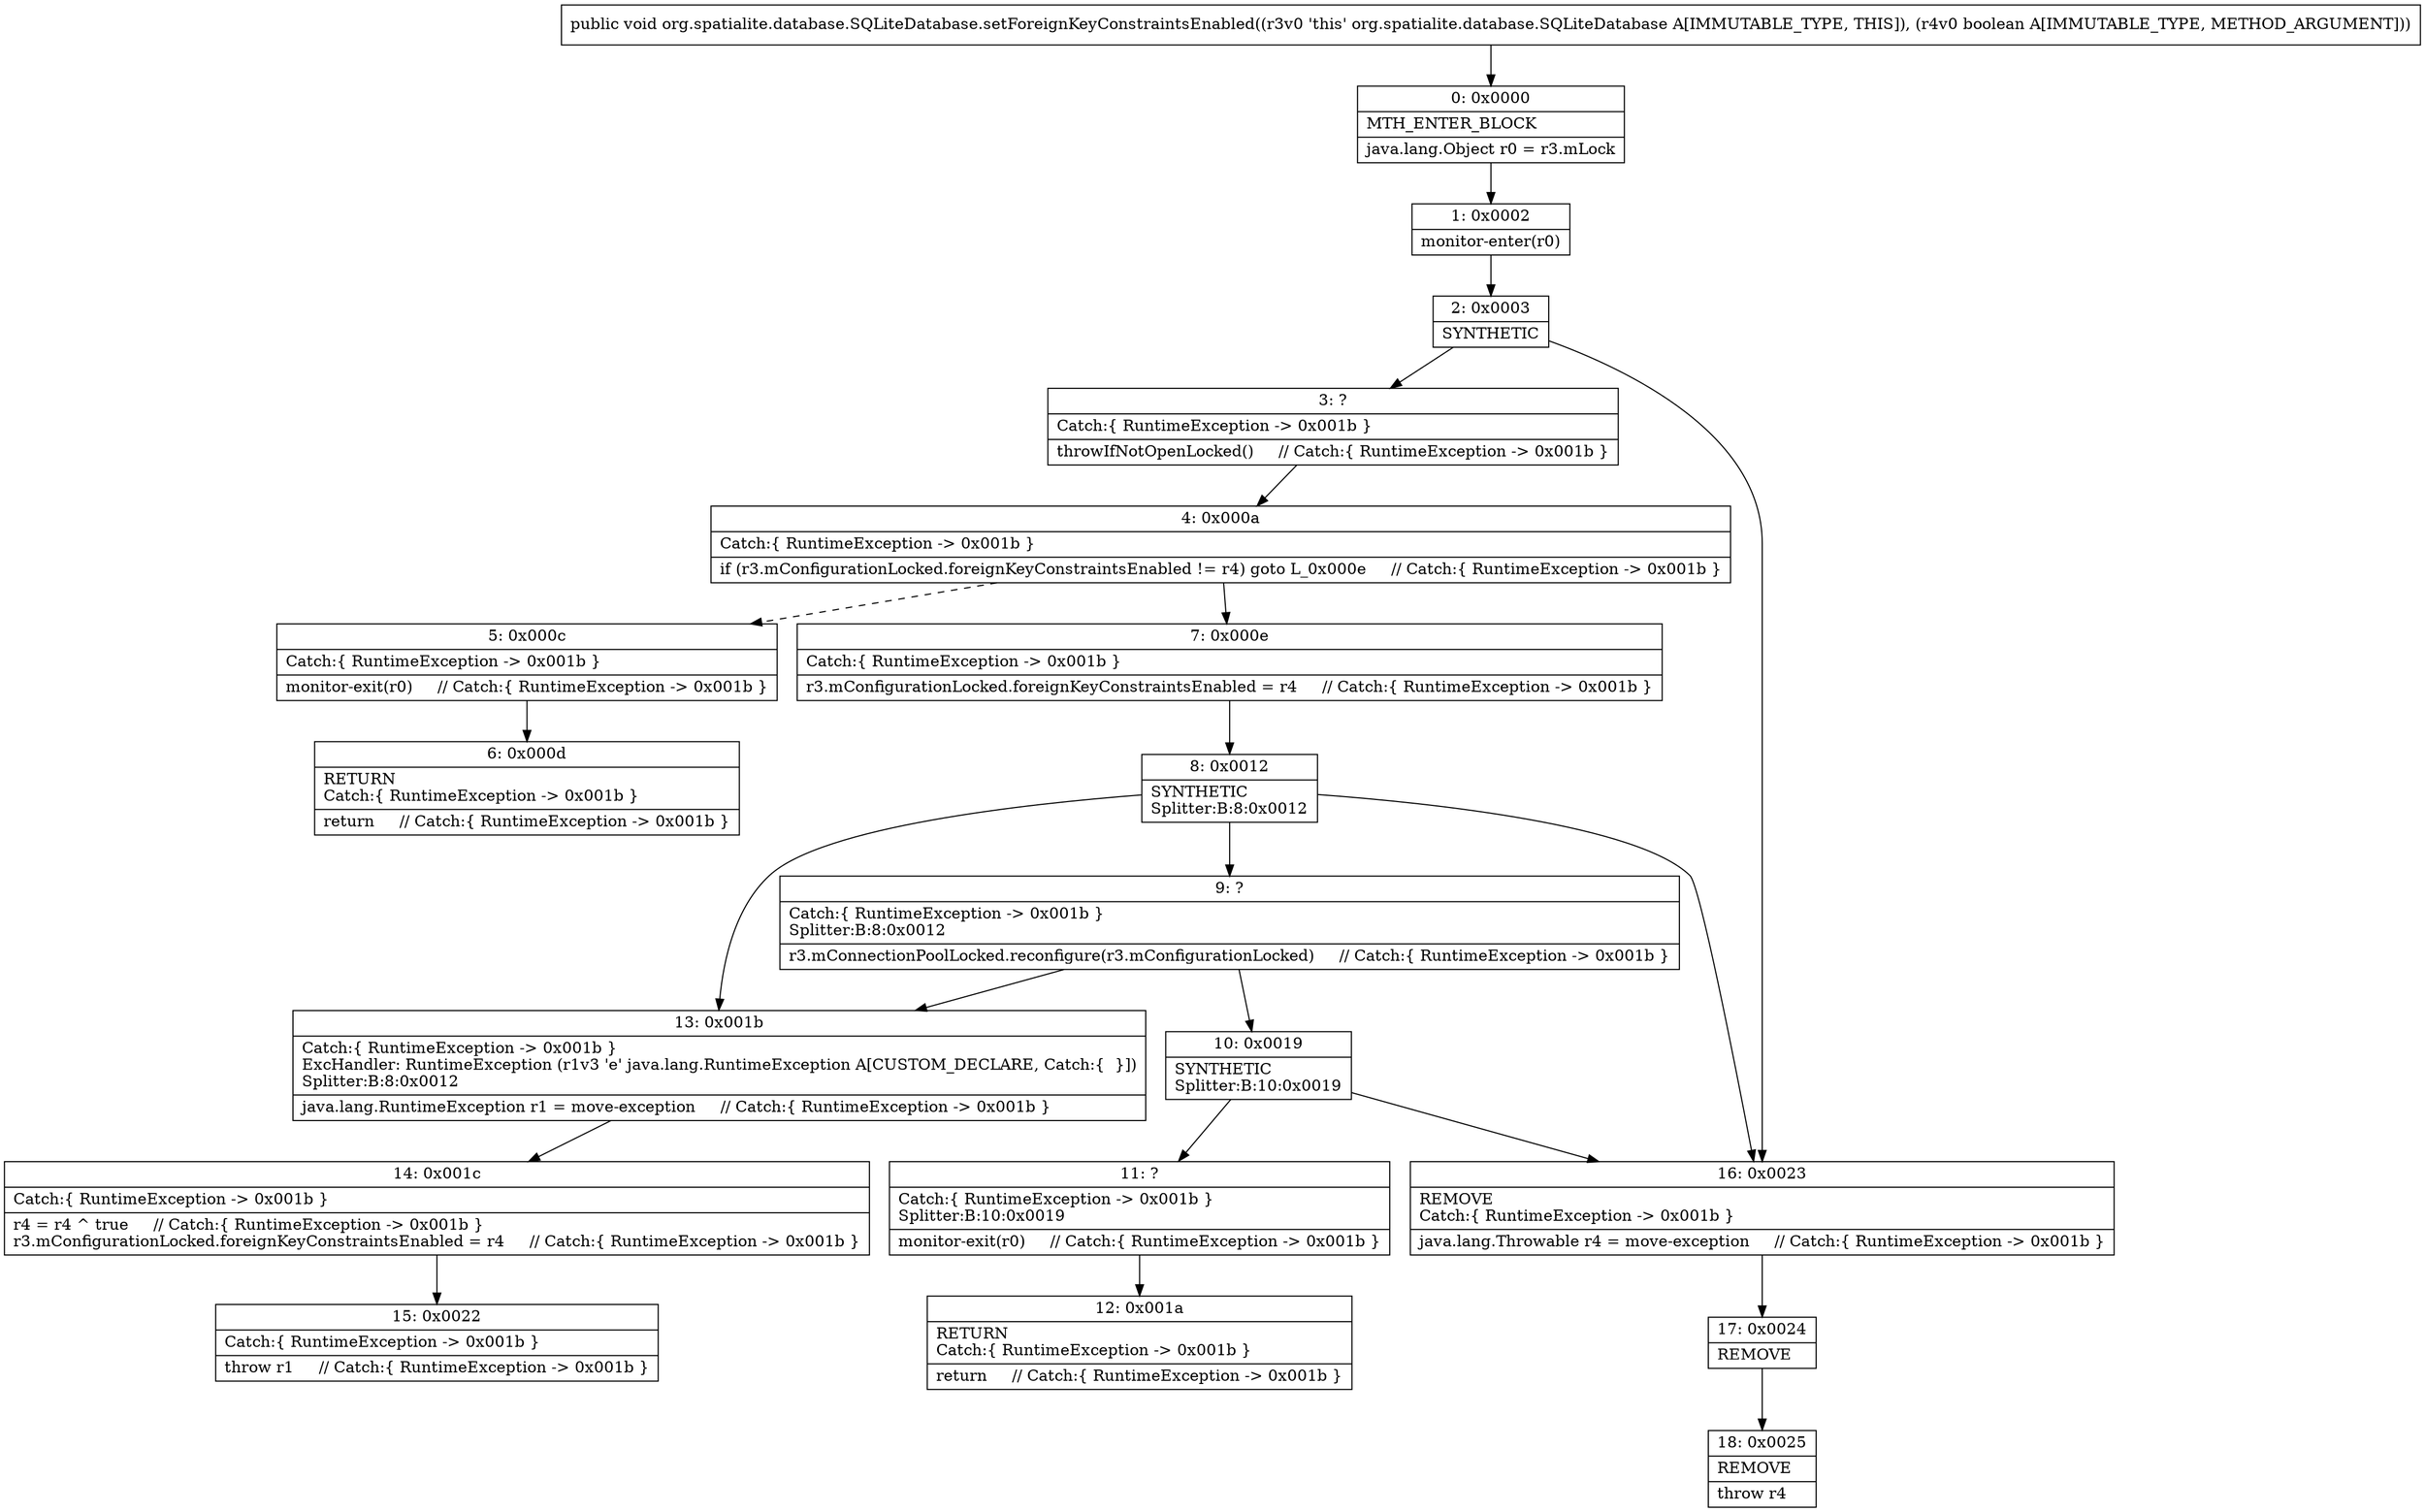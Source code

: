 digraph "CFG fororg.spatialite.database.SQLiteDatabase.setForeignKeyConstraintsEnabled(Z)V" {
Node_0 [shape=record,label="{0\:\ 0x0000|MTH_ENTER_BLOCK\l|java.lang.Object r0 = r3.mLock\l}"];
Node_1 [shape=record,label="{1\:\ 0x0002|monitor\-enter(r0)\l}"];
Node_2 [shape=record,label="{2\:\ 0x0003|SYNTHETIC\l}"];
Node_3 [shape=record,label="{3\:\ ?|Catch:\{ RuntimeException \-\> 0x001b \}\l|throwIfNotOpenLocked()     \/\/ Catch:\{ RuntimeException \-\> 0x001b \}\l}"];
Node_4 [shape=record,label="{4\:\ 0x000a|Catch:\{ RuntimeException \-\> 0x001b \}\l|if (r3.mConfigurationLocked.foreignKeyConstraintsEnabled != r4) goto L_0x000e     \/\/ Catch:\{ RuntimeException \-\> 0x001b \}\l}"];
Node_5 [shape=record,label="{5\:\ 0x000c|Catch:\{ RuntimeException \-\> 0x001b \}\l|monitor\-exit(r0)     \/\/ Catch:\{ RuntimeException \-\> 0x001b \}\l}"];
Node_6 [shape=record,label="{6\:\ 0x000d|RETURN\lCatch:\{ RuntimeException \-\> 0x001b \}\l|return     \/\/ Catch:\{ RuntimeException \-\> 0x001b \}\l}"];
Node_7 [shape=record,label="{7\:\ 0x000e|Catch:\{ RuntimeException \-\> 0x001b \}\l|r3.mConfigurationLocked.foreignKeyConstraintsEnabled = r4     \/\/ Catch:\{ RuntimeException \-\> 0x001b \}\l}"];
Node_8 [shape=record,label="{8\:\ 0x0012|SYNTHETIC\lSplitter:B:8:0x0012\l}"];
Node_9 [shape=record,label="{9\:\ ?|Catch:\{ RuntimeException \-\> 0x001b \}\lSplitter:B:8:0x0012\l|r3.mConnectionPoolLocked.reconfigure(r3.mConfigurationLocked)     \/\/ Catch:\{ RuntimeException \-\> 0x001b \}\l}"];
Node_10 [shape=record,label="{10\:\ 0x0019|SYNTHETIC\lSplitter:B:10:0x0019\l}"];
Node_11 [shape=record,label="{11\:\ ?|Catch:\{ RuntimeException \-\> 0x001b \}\lSplitter:B:10:0x0019\l|monitor\-exit(r0)     \/\/ Catch:\{ RuntimeException \-\> 0x001b \}\l}"];
Node_12 [shape=record,label="{12\:\ 0x001a|RETURN\lCatch:\{ RuntimeException \-\> 0x001b \}\l|return     \/\/ Catch:\{ RuntimeException \-\> 0x001b \}\l}"];
Node_13 [shape=record,label="{13\:\ 0x001b|Catch:\{ RuntimeException \-\> 0x001b \}\lExcHandler: RuntimeException (r1v3 'e' java.lang.RuntimeException A[CUSTOM_DECLARE, Catch:\{  \}])\lSplitter:B:8:0x0012\l|java.lang.RuntimeException r1 = move\-exception     \/\/ Catch:\{ RuntimeException \-\> 0x001b \}\l}"];
Node_14 [shape=record,label="{14\:\ 0x001c|Catch:\{ RuntimeException \-\> 0x001b \}\l|r4 = r4 ^ true     \/\/ Catch:\{ RuntimeException \-\> 0x001b \}\lr3.mConfigurationLocked.foreignKeyConstraintsEnabled = r4     \/\/ Catch:\{ RuntimeException \-\> 0x001b \}\l}"];
Node_15 [shape=record,label="{15\:\ 0x0022|Catch:\{ RuntimeException \-\> 0x001b \}\l|throw r1     \/\/ Catch:\{ RuntimeException \-\> 0x001b \}\l}"];
Node_16 [shape=record,label="{16\:\ 0x0023|REMOVE\lCatch:\{ RuntimeException \-\> 0x001b \}\l|java.lang.Throwable r4 = move\-exception     \/\/ Catch:\{ RuntimeException \-\> 0x001b \}\l}"];
Node_17 [shape=record,label="{17\:\ 0x0024|REMOVE\l}"];
Node_18 [shape=record,label="{18\:\ 0x0025|REMOVE\l|throw r4\l}"];
MethodNode[shape=record,label="{public void org.spatialite.database.SQLiteDatabase.setForeignKeyConstraintsEnabled((r3v0 'this' org.spatialite.database.SQLiteDatabase A[IMMUTABLE_TYPE, THIS]), (r4v0 boolean A[IMMUTABLE_TYPE, METHOD_ARGUMENT])) }"];
MethodNode -> Node_0;
Node_0 -> Node_1;
Node_1 -> Node_2;
Node_2 -> Node_3;
Node_2 -> Node_16;
Node_3 -> Node_4;
Node_4 -> Node_5[style=dashed];
Node_4 -> Node_7;
Node_5 -> Node_6;
Node_7 -> Node_8;
Node_8 -> Node_9;
Node_8 -> Node_13;
Node_8 -> Node_16;
Node_9 -> Node_10;
Node_9 -> Node_13;
Node_10 -> Node_11;
Node_10 -> Node_16;
Node_11 -> Node_12;
Node_13 -> Node_14;
Node_14 -> Node_15;
Node_16 -> Node_17;
Node_17 -> Node_18;
}

